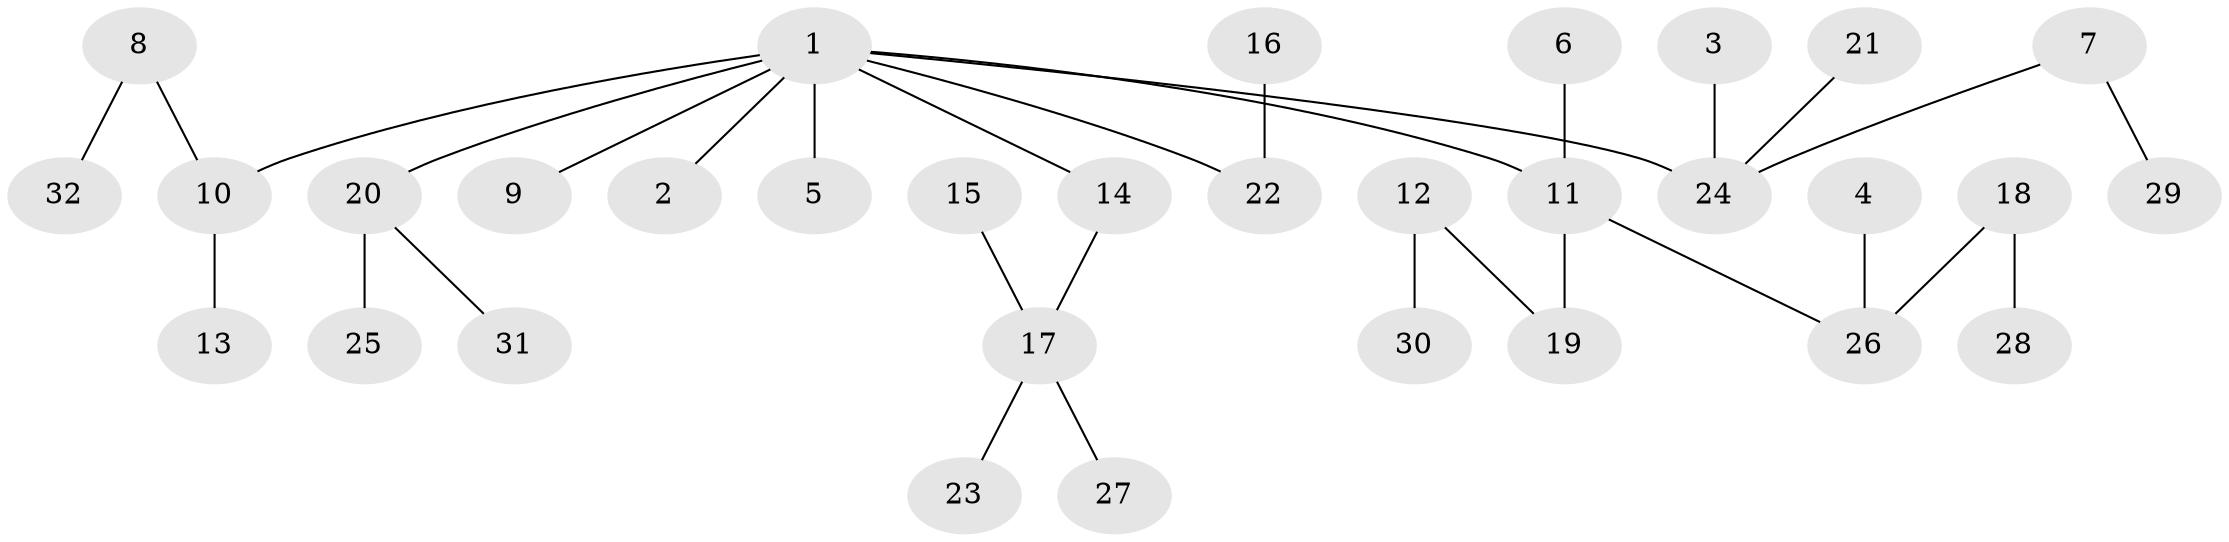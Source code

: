 // original degree distribution, {6: 0.015625, 5: 0.046875, 4: 0.046875, 2: 0.25, 3: 0.15625, 1: 0.484375}
// Generated by graph-tools (version 1.1) at 2025/50/03/09/25 03:50:26]
// undirected, 32 vertices, 31 edges
graph export_dot {
graph [start="1"]
  node [color=gray90,style=filled];
  1;
  2;
  3;
  4;
  5;
  6;
  7;
  8;
  9;
  10;
  11;
  12;
  13;
  14;
  15;
  16;
  17;
  18;
  19;
  20;
  21;
  22;
  23;
  24;
  25;
  26;
  27;
  28;
  29;
  30;
  31;
  32;
  1 -- 2 [weight=1.0];
  1 -- 5 [weight=1.0];
  1 -- 9 [weight=1.0];
  1 -- 10 [weight=1.0];
  1 -- 11 [weight=1.0];
  1 -- 14 [weight=1.0];
  1 -- 20 [weight=1.0];
  1 -- 22 [weight=1.0];
  1 -- 24 [weight=1.0];
  3 -- 24 [weight=1.0];
  4 -- 26 [weight=1.0];
  6 -- 11 [weight=1.0];
  7 -- 24 [weight=1.0];
  7 -- 29 [weight=1.0];
  8 -- 10 [weight=1.0];
  8 -- 32 [weight=1.0];
  10 -- 13 [weight=1.0];
  11 -- 19 [weight=1.0];
  11 -- 26 [weight=1.0];
  12 -- 19 [weight=1.0];
  12 -- 30 [weight=1.0];
  14 -- 17 [weight=1.0];
  15 -- 17 [weight=1.0];
  16 -- 22 [weight=1.0];
  17 -- 23 [weight=1.0];
  17 -- 27 [weight=1.0];
  18 -- 26 [weight=1.0];
  18 -- 28 [weight=1.0];
  20 -- 25 [weight=1.0];
  20 -- 31 [weight=1.0];
  21 -- 24 [weight=1.0];
}
